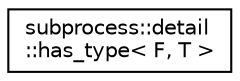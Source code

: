 digraph "Graphical Class Hierarchy"
{
  edge [fontname="Helvetica",fontsize="10",labelfontname="Helvetica",labelfontsize="10"];
  node [fontname="Helvetica",fontsize="10",shape=record];
  rankdir="LR";
  Node0 [label="subprocess::detail\l::has_type\< F, T \>",height=0.2,width=0.4,color="black", fillcolor="white", style="filled",URL="$structsubprocess_1_1detail_1_1has__type.html"];
}
